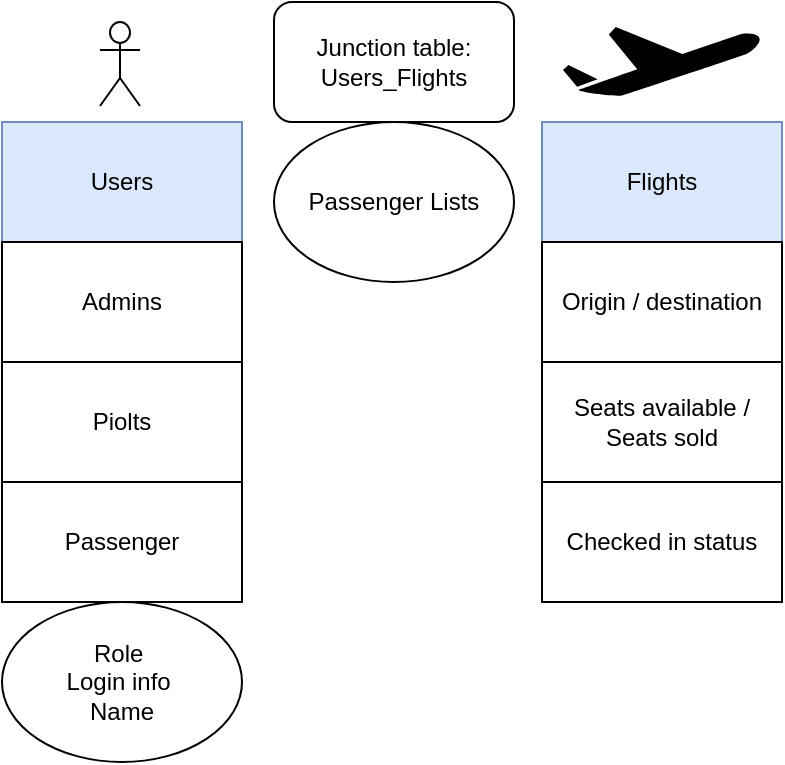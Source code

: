 <mxfile version="15.4.3" type="device"><diagram id="lFLfaPYl4dmmxRioe3XQ" name="Page-1"><mxGraphModel dx="440" dy="571" grid="1" gridSize="10" guides="1" tooltips="1" connect="1" arrows="1" fold="1" page="1" pageScale="1" pageWidth="827" pageHeight="1169" math="0" shadow="0"><root><mxCell id="0"/><mxCell id="1" parent="0"/><mxCell id="Z_bB_Q5PHZE7ukViKRzc-8" value="Actor" style="shape=umlActor;verticalLabelPosition=bottom;verticalAlign=top;html=1;outlineConnect=0;" vertex="1" parent="1"><mxGeometry x="49" y="60" width="20" height="42" as="geometry"/></mxCell><mxCell id="Z_bB_Q5PHZE7ukViKRzc-1" value="Users&lt;br&gt;" style="rounded=0;whiteSpace=wrap;html=1;fillColor=#dae8fc;strokeColor=#6c8ebf;" vertex="1" parent="1"><mxGeometry y="110" width="120" height="60" as="geometry"/></mxCell><mxCell id="Z_bB_Q5PHZE7ukViKRzc-2" value="Junction table: Users_Flights" style="rounded=1;whiteSpace=wrap;html=1;" vertex="1" parent="1"><mxGeometry x="136" y="50" width="120" height="60" as="geometry"/></mxCell><mxCell id="Z_bB_Q5PHZE7ukViKRzc-3" value="Flights" style="rounded=0;whiteSpace=wrap;html=1;fillColor=#dae8fc;strokeColor=#6c8ebf;" vertex="1" parent="1"><mxGeometry x="270" y="110" width="120" height="60" as="geometry"/></mxCell><mxCell id="Z_bB_Q5PHZE7ukViKRzc-4" value="Admins" style="rounded=0;whiteSpace=wrap;html=1;" vertex="1" parent="1"><mxGeometry y="170" width="120" height="60" as="geometry"/></mxCell><mxCell id="Z_bB_Q5PHZE7ukViKRzc-6" value="Piolts" style="rounded=0;whiteSpace=wrap;html=1;" vertex="1" parent="1"><mxGeometry y="230" width="120" height="60" as="geometry"/></mxCell><mxCell id="Z_bB_Q5PHZE7ukViKRzc-7" value="Passenger" style="rounded=0;whiteSpace=wrap;html=1;" vertex="1" parent="1"><mxGeometry y="290" width="120" height="60" as="geometry"/></mxCell><mxCell id="Z_bB_Q5PHZE7ukViKRzc-9" value="Origin / destination" style="rounded=0;whiteSpace=wrap;html=1;" vertex="1" parent="1"><mxGeometry x="270" y="170" width="120" height="60" as="geometry"/></mxCell><mxCell id="Z_bB_Q5PHZE7ukViKRzc-10" value="Seats available&amp;nbsp;/ Seats sold" style="rounded=0;whiteSpace=wrap;html=1;" vertex="1" parent="1"><mxGeometry x="270" y="230" width="120" height="60" as="geometry"/></mxCell><mxCell id="Z_bB_Q5PHZE7ukViKRzc-12" value="Role&amp;nbsp;&lt;br&gt;Login info&amp;nbsp;&lt;br&gt;Name" style="ellipse;whiteSpace=wrap;html=1;" vertex="1" parent="1"><mxGeometry y="350" width="120" height="80" as="geometry"/></mxCell><mxCell id="Z_bB_Q5PHZE7ukViKRzc-15" value="" style="shape=mxgraph.signs.transportation.airplane_1;html=1;pointerEvents=1;fillColor=#000000;strokeColor=none;verticalLabelPosition=bottom;verticalAlign=top;align=center;" vertex="1" parent="1"><mxGeometry x="280.5" y="62.5" width="99" height="35" as="geometry"/></mxCell><mxCell id="Z_bB_Q5PHZE7ukViKRzc-17" value="Passenger Lists" style="ellipse;whiteSpace=wrap;html=1;" vertex="1" parent="1"><mxGeometry x="136" y="110" width="120" height="80" as="geometry"/></mxCell><mxCell id="Z_bB_Q5PHZE7ukViKRzc-18" value="Checked in status" style="rounded=0;whiteSpace=wrap;html=1;" vertex="1" parent="1"><mxGeometry x="270" y="290" width="120" height="60" as="geometry"/></mxCell></root></mxGraphModel></diagram></mxfile>